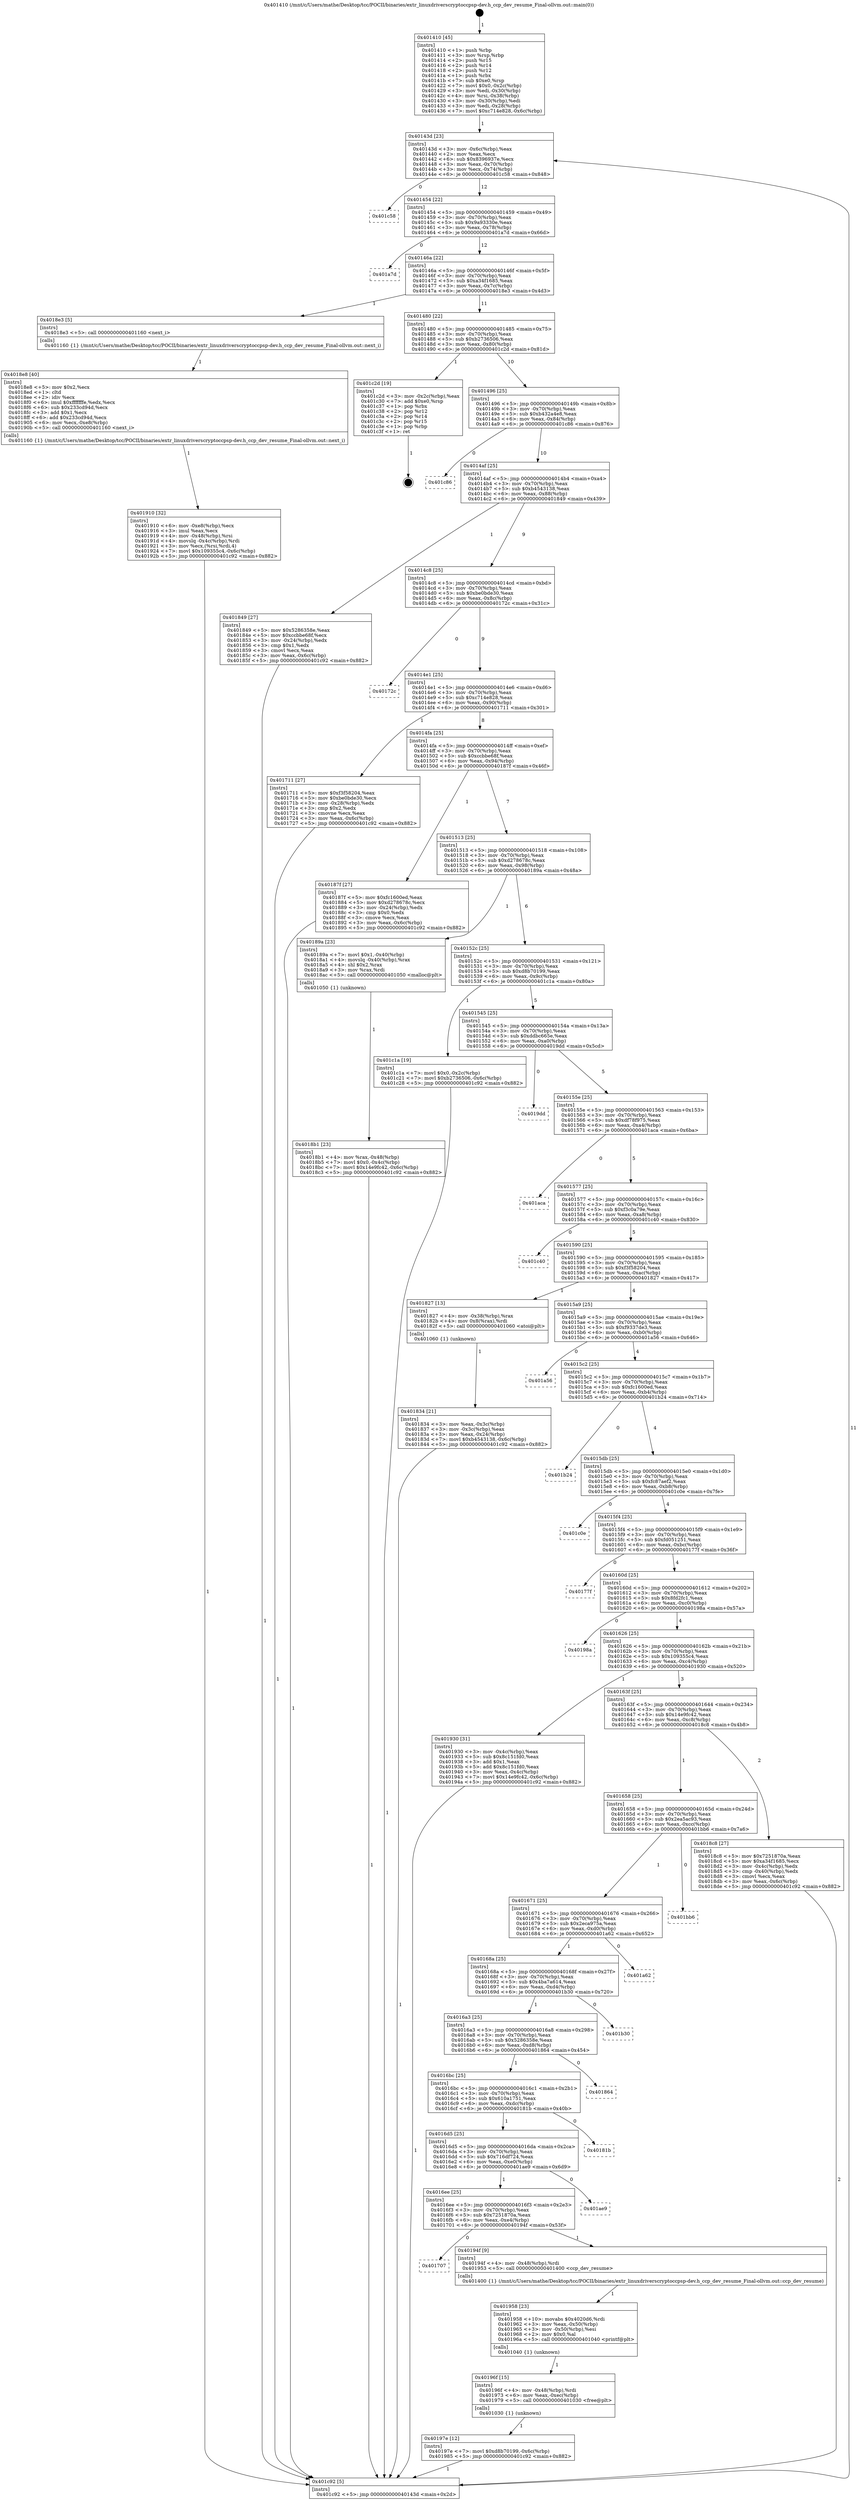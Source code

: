 digraph "0x401410" {
  label = "0x401410 (/mnt/c/Users/mathe/Desktop/tcc/POCII/binaries/extr_linuxdriverscryptoccpsp-dev.h_ccp_dev_resume_Final-ollvm.out::main(0))"
  labelloc = "t"
  node[shape=record]

  Entry [label="",width=0.3,height=0.3,shape=circle,fillcolor=black,style=filled]
  "0x40143d" [label="{
     0x40143d [23]\l
     | [instrs]\l
     &nbsp;&nbsp;0x40143d \<+3\>: mov -0x6c(%rbp),%eax\l
     &nbsp;&nbsp;0x401440 \<+2\>: mov %eax,%ecx\l
     &nbsp;&nbsp;0x401442 \<+6\>: sub $0x8396937e,%ecx\l
     &nbsp;&nbsp;0x401448 \<+3\>: mov %eax,-0x70(%rbp)\l
     &nbsp;&nbsp;0x40144b \<+3\>: mov %ecx,-0x74(%rbp)\l
     &nbsp;&nbsp;0x40144e \<+6\>: je 0000000000401c58 \<main+0x848\>\l
  }"]
  "0x401c58" [label="{
     0x401c58\l
  }", style=dashed]
  "0x401454" [label="{
     0x401454 [22]\l
     | [instrs]\l
     &nbsp;&nbsp;0x401454 \<+5\>: jmp 0000000000401459 \<main+0x49\>\l
     &nbsp;&nbsp;0x401459 \<+3\>: mov -0x70(%rbp),%eax\l
     &nbsp;&nbsp;0x40145c \<+5\>: sub $0x9a93330e,%eax\l
     &nbsp;&nbsp;0x401461 \<+3\>: mov %eax,-0x78(%rbp)\l
     &nbsp;&nbsp;0x401464 \<+6\>: je 0000000000401a7d \<main+0x66d\>\l
  }"]
  Exit [label="",width=0.3,height=0.3,shape=circle,fillcolor=black,style=filled,peripheries=2]
  "0x401a7d" [label="{
     0x401a7d\l
  }", style=dashed]
  "0x40146a" [label="{
     0x40146a [22]\l
     | [instrs]\l
     &nbsp;&nbsp;0x40146a \<+5\>: jmp 000000000040146f \<main+0x5f\>\l
     &nbsp;&nbsp;0x40146f \<+3\>: mov -0x70(%rbp),%eax\l
     &nbsp;&nbsp;0x401472 \<+5\>: sub $0xa34f1685,%eax\l
     &nbsp;&nbsp;0x401477 \<+3\>: mov %eax,-0x7c(%rbp)\l
     &nbsp;&nbsp;0x40147a \<+6\>: je 00000000004018e3 \<main+0x4d3\>\l
  }"]
  "0x40197e" [label="{
     0x40197e [12]\l
     | [instrs]\l
     &nbsp;&nbsp;0x40197e \<+7\>: movl $0xd8b70199,-0x6c(%rbp)\l
     &nbsp;&nbsp;0x401985 \<+5\>: jmp 0000000000401c92 \<main+0x882\>\l
  }"]
  "0x4018e3" [label="{
     0x4018e3 [5]\l
     | [instrs]\l
     &nbsp;&nbsp;0x4018e3 \<+5\>: call 0000000000401160 \<next_i\>\l
     | [calls]\l
     &nbsp;&nbsp;0x401160 \{1\} (/mnt/c/Users/mathe/Desktop/tcc/POCII/binaries/extr_linuxdriverscryptoccpsp-dev.h_ccp_dev_resume_Final-ollvm.out::next_i)\l
  }"]
  "0x401480" [label="{
     0x401480 [22]\l
     | [instrs]\l
     &nbsp;&nbsp;0x401480 \<+5\>: jmp 0000000000401485 \<main+0x75\>\l
     &nbsp;&nbsp;0x401485 \<+3\>: mov -0x70(%rbp),%eax\l
     &nbsp;&nbsp;0x401488 \<+5\>: sub $0xb2736506,%eax\l
     &nbsp;&nbsp;0x40148d \<+3\>: mov %eax,-0x80(%rbp)\l
     &nbsp;&nbsp;0x401490 \<+6\>: je 0000000000401c2d \<main+0x81d\>\l
  }"]
  "0x40196f" [label="{
     0x40196f [15]\l
     | [instrs]\l
     &nbsp;&nbsp;0x40196f \<+4\>: mov -0x48(%rbp),%rdi\l
     &nbsp;&nbsp;0x401973 \<+6\>: mov %eax,-0xec(%rbp)\l
     &nbsp;&nbsp;0x401979 \<+5\>: call 0000000000401030 \<free@plt\>\l
     | [calls]\l
     &nbsp;&nbsp;0x401030 \{1\} (unknown)\l
  }"]
  "0x401c2d" [label="{
     0x401c2d [19]\l
     | [instrs]\l
     &nbsp;&nbsp;0x401c2d \<+3\>: mov -0x2c(%rbp),%eax\l
     &nbsp;&nbsp;0x401c30 \<+7\>: add $0xe0,%rsp\l
     &nbsp;&nbsp;0x401c37 \<+1\>: pop %rbx\l
     &nbsp;&nbsp;0x401c38 \<+2\>: pop %r12\l
     &nbsp;&nbsp;0x401c3a \<+2\>: pop %r14\l
     &nbsp;&nbsp;0x401c3c \<+2\>: pop %r15\l
     &nbsp;&nbsp;0x401c3e \<+1\>: pop %rbp\l
     &nbsp;&nbsp;0x401c3f \<+1\>: ret\l
  }"]
  "0x401496" [label="{
     0x401496 [25]\l
     | [instrs]\l
     &nbsp;&nbsp;0x401496 \<+5\>: jmp 000000000040149b \<main+0x8b\>\l
     &nbsp;&nbsp;0x40149b \<+3\>: mov -0x70(%rbp),%eax\l
     &nbsp;&nbsp;0x40149e \<+5\>: sub $0xb432a4e8,%eax\l
     &nbsp;&nbsp;0x4014a3 \<+6\>: mov %eax,-0x84(%rbp)\l
     &nbsp;&nbsp;0x4014a9 \<+6\>: je 0000000000401c86 \<main+0x876\>\l
  }"]
  "0x401958" [label="{
     0x401958 [23]\l
     | [instrs]\l
     &nbsp;&nbsp;0x401958 \<+10\>: movabs $0x4020d6,%rdi\l
     &nbsp;&nbsp;0x401962 \<+3\>: mov %eax,-0x50(%rbp)\l
     &nbsp;&nbsp;0x401965 \<+3\>: mov -0x50(%rbp),%esi\l
     &nbsp;&nbsp;0x401968 \<+2\>: mov $0x0,%al\l
     &nbsp;&nbsp;0x40196a \<+5\>: call 0000000000401040 \<printf@plt\>\l
     | [calls]\l
     &nbsp;&nbsp;0x401040 \{1\} (unknown)\l
  }"]
  "0x401c86" [label="{
     0x401c86\l
  }", style=dashed]
  "0x4014af" [label="{
     0x4014af [25]\l
     | [instrs]\l
     &nbsp;&nbsp;0x4014af \<+5\>: jmp 00000000004014b4 \<main+0xa4\>\l
     &nbsp;&nbsp;0x4014b4 \<+3\>: mov -0x70(%rbp),%eax\l
     &nbsp;&nbsp;0x4014b7 \<+5\>: sub $0xb4543138,%eax\l
     &nbsp;&nbsp;0x4014bc \<+6\>: mov %eax,-0x88(%rbp)\l
     &nbsp;&nbsp;0x4014c2 \<+6\>: je 0000000000401849 \<main+0x439\>\l
  }"]
  "0x401707" [label="{
     0x401707\l
  }", style=dashed]
  "0x401849" [label="{
     0x401849 [27]\l
     | [instrs]\l
     &nbsp;&nbsp;0x401849 \<+5\>: mov $0x5286358e,%eax\l
     &nbsp;&nbsp;0x40184e \<+5\>: mov $0xccbbe68f,%ecx\l
     &nbsp;&nbsp;0x401853 \<+3\>: mov -0x24(%rbp),%edx\l
     &nbsp;&nbsp;0x401856 \<+3\>: cmp $0x1,%edx\l
     &nbsp;&nbsp;0x401859 \<+3\>: cmovl %ecx,%eax\l
     &nbsp;&nbsp;0x40185c \<+3\>: mov %eax,-0x6c(%rbp)\l
     &nbsp;&nbsp;0x40185f \<+5\>: jmp 0000000000401c92 \<main+0x882\>\l
  }"]
  "0x4014c8" [label="{
     0x4014c8 [25]\l
     | [instrs]\l
     &nbsp;&nbsp;0x4014c8 \<+5\>: jmp 00000000004014cd \<main+0xbd\>\l
     &nbsp;&nbsp;0x4014cd \<+3\>: mov -0x70(%rbp),%eax\l
     &nbsp;&nbsp;0x4014d0 \<+5\>: sub $0xbe0bde30,%eax\l
     &nbsp;&nbsp;0x4014d5 \<+6\>: mov %eax,-0x8c(%rbp)\l
     &nbsp;&nbsp;0x4014db \<+6\>: je 000000000040172c \<main+0x31c\>\l
  }"]
  "0x40194f" [label="{
     0x40194f [9]\l
     | [instrs]\l
     &nbsp;&nbsp;0x40194f \<+4\>: mov -0x48(%rbp),%rdi\l
     &nbsp;&nbsp;0x401953 \<+5\>: call 0000000000401400 \<ccp_dev_resume\>\l
     | [calls]\l
     &nbsp;&nbsp;0x401400 \{1\} (/mnt/c/Users/mathe/Desktop/tcc/POCII/binaries/extr_linuxdriverscryptoccpsp-dev.h_ccp_dev_resume_Final-ollvm.out::ccp_dev_resume)\l
  }"]
  "0x40172c" [label="{
     0x40172c\l
  }", style=dashed]
  "0x4014e1" [label="{
     0x4014e1 [25]\l
     | [instrs]\l
     &nbsp;&nbsp;0x4014e1 \<+5\>: jmp 00000000004014e6 \<main+0xd6\>\l
     &nbsp;&nbsp;0x4014e6 \<+3\>: mov -0x70(%rbp),%eax\l
     &nbsp;&nbsp;0x4014e9 \<+5\>: sub $0xc714e828,%eax\l
     &nbsp;&nbsp;0x4014ee \<+6\>: mov %eax,-0x90(%rbp)\l
     &nbsp;&nbsp;0x4014f4 \<+6\>: je 0000000000401711 \<main+0x301\>\l
  }"]
  "0x4016ee" [label="{
     0x4016ee [25]\l
     | [instrs]\l
     &nbsp;&nbsp;0x4016ee \<+5\>: jmp 00000000004016f3 \<main+0x2e3\>\l
     &nbsp;&nbsp;0x4016f3 \<+3\>: mov -0x70(%rbp),%eax\l
     &nbsp;&nbsp;0x4016f6 \<+5\>: sub $0x7251870a,%eax\l
     &nbsp;&nbsp;0x4016fb \<+6\>: mov %eax,-0xe4(%rbp)\l
     &nbsp;&nbsp;0x401701 \<+6\>: je 000000000040194f \<main+0x53f\>\l
  }"]
  "0x401711" [label="{
     0x401711 [27]\l
     | [instrs]\l
     &nbsp;&nbsp;0x401711 \<+5\>: mov $0xf3f58204,%eax\l
     &nbsp;&nbsp;0x401716 \<+5\>: mov $0xbe0bde30,%ecx\l
     &nbsp;&nbsp;0x40171b \<+3\>: mov -0x28(%rbp),%edx\l
     &nbsp;&nbsp;0x40171e \<+3\>: cmp $0x2,%edx\l
     &nbsp;&nbsp;0x401721 \<+3\>: cmovne %ecx,%eax\l
     &nbsp;&nbsp;0x401724 \<+3\>: mov %eax,-0x6c(%rbp)\l
     &nbsp;&nbsp;0x401727 \<+5\>: jmp 0000000000401c92 \<main+0x882\>\l
  }"]
  "0x4014fa" [label="{
     0x4014fa [25]\l
     | [instrs]\l
     &nbsp;&nbsp;0x4014fa \<+5\>: jmp 00000000004014ff \<main+0xef\>\l
     &nbsp;&nbsp;0x4014ff \<+3\>: mov -0x70(%rbp),%eax\l
     &nbsp;&nbsp;0x401502 \<+5\>: sub $0xccbbe68f,%eax\l
     &nbsp;&nbsp;0x401507 \<+6\>: mov %eax,-0x94(%rbp)\l
     &nbsp;&nbsp;0x40150d \<+6\>: je 000000000040187f \<main+0x46f\>\l
  }"]
  "0x401c92" [label="{
     0x401c92 [5]\l
     | [instrs]\l
     &nbsp;&nbsp;0x401c92 \<+5\>: jmp 000000000040143d \<main+0x2d\>\l
  }"]
  "0x401410" [label="{
     0x401410 [45]\l
     | [instrs]\l
     &nbsp;&nbsp;0x401410 \<+1\>: push %rbp\l
     &nbsp;&nbsp;0x401411 \<+3\>: mov %rsp,%rbp\l
     &nbsp;&nbsp;0x401414 \<+2\>: push %r15\l
     &nbsp;&nbsp;0x401416 \<+2\>: push %r14\l
     &nbsp;&nbsp;0x401418 \<+2\>: push %r12\l
     &nbsp;&nbsp;0x40141a \<+1\>: push %rbx\l
     &nbsp;&nbsp;0x40141b \<+7\>: sub $0xe0,%rsp\l
     &nbsp;&nbsp;0x401422 \<+7\>: movl $0x0,-0x2c(%rbp)\l
     &nbsp;&nbsp;0x401429 \<+3\>: mov %edi,-0x30(%rbp)\l
     &nbsp;&nbsp;0x40142c \<+4\>: mov %rsi,-0x38(%rbp)\l
     &nbsp;&nbsp;0x401430 \<+3\>: mov -0x30(%rbp),%edi\l
     &nbsp;&nbsp;0x401433 \<+3\>: mov %edi,-0x28(%rbp)\l
     &nbsp;&nbsp;0x401436 \<+7\>: movl $0xc714e828,-0x6c(%rbp)\l
  }"]
  "0x401ae9" [label="{
     0x401ae9\l
  }", style=dashed]
  "0x40187f" [label="{
     0x40187f [27]\l
     | [instrs]\l
     &nbsp;&nbsp;0x40187f \<+5\>: mov $0xfc1600ed,%eax\l
     &nbsp;&nbsp;0x401884 \<+5\>: mov $0xd278678c,%ecx\l
     &nbsp;&nbsp;0x401889 \<+3\>: mov -0x24(%rbp),%edx\l
     &nbsp;&nbsp;0x40188c \<+3\>: cmp $0x0,%edx\l
     &nbsp;&nbsp;0x40188f \<+3\>: cmove %ecx,%eax\l
     &nbsp;&nbsp;0x401892 \<+3\>: mov %eax,-0x6c(%rbp)\l
     &nbsp;&nbsp;0x401895 \<+5\>: jmp 0000000000401c92 \<main+0x882\>\l
  }"]
  "0x401513" [label="{
     0x401513 [25]\l
     | [instrs]\l
     &nbsp;&nbsp;0x401513 \<+5\>: jmp 0000000000401518 \<main+0x108\>\l
     &nbsp;&nbsp;0x401518 \<+3\>: mov -0x70(%rbp),%eax\l
     &nbsp;&nbsp;0x40151b \<+5\>: sub $0xd278678c,%eax\l
     &nbsp;&nbsp;0x401520 \<+6\>: mov %eax,-0x98(%rbp)\l
     &nbsp;&nbsp;0x401526 \<+6\>: je 000000000040189a \<main+0x48a\>\l
  }"]
  "0x4016d5" [label="{
     0x4016d5 [25]\l
     | [instrs]\l
     &nbsp;&nbsp;0x4016d5 \<+5\>: jmp 00000000004016da \<main+0x2ca\>\l
     &nbsp;&nbsp;0x4016da \<+3\>: mov -0x70(%rbp),%eax\l
     &nbsp;&nbsp;0x4016dd \<+5\>: sub $0x716df724,%eax\l
     &nbsp;&nbsp;0x4016e2 \<+6\>: mov %eax,-0xe0(%rbp)\l
     &nbsp;&nbsp;0x4016e8 \<+6\>: je 0000000000401ae9 \<main+0x6d9\>\l
  }"]
  "0x40189a" [label="{
     0x40189a [23]\l
     | [instrs]\l
     &nbsp;&nbsp;0x40189a \<+7\>: movl $0x1,-0x40(%rbp)\l
     &nbsp;&nbsp;0x4018a1 \<+4\>: movslq -0x40(%rbp),%rax\l
     &nbsp;&nbsp;0x4018a5 \<+4\>: shl $0x2,%rax\l
     &nbsp;&nbsp;0x4018a9 \<+3\>: mov %rax,%rdi\l
     &nbsp;&nbsp;0x4018ac \<+5\>: call 0000000000401050 \<malloc@plt\>\l
     | [calls]\l
     &nbsp;&nbsp;0x401050 \{1\} (unknown)\l
  }"]
  "0x40152c" [label="{
     0x40152c [25]\l
     | [instrs]\l
     &nbsp;&nbsp;0x40152c \<+5\>: jmp 0000000000401531 \<main+0x121\>\l
     &nbsp;&nbsp;0x401531 \<+3\>: mov -0x70(%rbp),%eax\l
     &nbsp;&nbsp;0x401534 \<+5\>: sub $0xd8b70199,%eax\l
     &nbsp;&nbsp;0x401539 \<+6\>: mov %eax,-0x9c(%rbp)\l
     &nbsp;&nbsp;0x40153f \<+6\>: je 0000000000401c1a \<main+0x80a\>\l
  }"]
  "0x40181b" [label="{
     0x40181b\l
  }", style=dashed]
  "0x401c1a" [label="{
     0x401c1a [19]\l
     | [instrs]\l
     &nbsp;&nbsp;0x401c1a \<+7\>: movl $0x0,-0x2c(%rbp)\l
     &nbsp;&nbsp;0x401c21 \<+7\>: movl $0xb2736506,-0x6c(%rbp)\l
     &nbsp;&nbsp;0x401c28 \<+5\>: jmp 0000000000401c92 \<main+0x882\>\l
  }"]
  "0x401545" [label="{
     0x401545 [25]\l
     | [instrs]\l
     &nbsp;&nbsp;0x401545 \<+5\>: jmp 000000000040154a \<main+0x13a\>\l
     &nbsp;&nbsp;0x40154a \<+3\>: mov -0x70(%rbp),%eax\l
     &nbsp;&nbsp;0x40154d \<+5\>: sub $0xddbc665e,%eax\l
     &nbsp;&nbsp;0x401552 \<+6\>: mov %eax,-0xa0(%rbp)\l
     &nbsp;&nbsp;0x401558 \<+6\>: je 00000000004019dd \<main+0x5cd\>\l
  }"]
  "0x4016bc" [label="{
     0x4016bc [25]\l
     | [instrs]\l
     &nbsp;&nbsp;0x4016bc \<+5\>: jmp 00000000004016c1 \<main+0x2b1\>\l
     &nbsp;&nbsp;0x4016c1 \<+3\>: mov -0x70(%rbp),%eax\l
     &nbsp;&nbsp;0x4016c4 \<+5\>: sub $0x610a1751,%eax\l
     &nbsp;&nbsp;0x4016c9 \<+6\>: mov %eax,-0xdc(%rbp)\l
     &nbsp;&nbsp;0x4016cf \<+6\>: je 000000000040181b \<main+0x40b\>\l
  }"]
  "0x4019dd" [label="{
     0x4019dd\l
  }", style=dashed]
  "0x40155e" [label="{
     0x40155e [25]\l
     | [instrs]\l
     &nbsp;&nbsp;0x40155e \<+5\>: jmp 0000000000401563 \<main+0x153\>\l
     &nbsp;&nbsp;0x401563 \<+3\>: mov -0x70(%rbp),%eax\l
     &nbsp;&nbsp;0x401566 \<+5\>: sub $0xdf78f975,%eax\l
     &nbsp;&nbsp;0x40156b \<+6\>: mov %eax,-0xa4(%rbp)\l
     &nbsp;&nbsp;0x401571 \<+6\>: je 0000000000401aca \<main+0x6ba\>\l
  }"]
  "0x401864" [label="{
     0x401864\l
  }", style=dashed]
  "0x401aca" [label="{
     0x401aca\l
  }", style=dashed]
  "0x401577" [label="{
     0x401577 [25]\l
     | [instrs]\l
     &nbsp;&nbsp;0x401577 \<+5\>: jmp 000000000040157c \<main+0x16c\>\l
     &nbsp;&nbsp;0x40157c \<+3\>: mov -0x70(%rbp),%eax\l
     &nbsp;&nbsp;0x40157f \<+5\>: sub $0xf3c0a79e,%eax\l
     &nbsp;&nbsp;0x401584 \<+6\>: mov %eax,-0xa8(%rbp)\l
     &nbsp;&nbsp;0x40158a \<+6\>: je 0000000000401c40 \<main+0x830\>\l
  }"]
  "0x4016a3" [label="{
     0x4016a3 [25]\l
     | [instrs]\l
     &nbsp;&nbsp;0x4016a3 \<+5\>: jmp 00000000004016a8 \<main+0x298\>\l
     &nbsp;&nbsp;0x4016a8 \<+3\>: mov -0x70(%rbp),%eax\l
     &nbsp;&nbsp;0x4016ab \<+5\>: sub $0x5286358e,%eax\l
     &nbsp;&nbsp;0x4016b0 \<+6\>: mov %eax,-0xd8(%rbp)\l
     &nbsp;&nbsp;0x4016b6 \<+6\>: je 0000000000401864 \<main+0x454\>\l
  }"]
  "0x401c40" [label="{
     0x401c40\l
  }", style=dashed]
  "0x401590" [label="{
     0x401590 [25]\l
     | [instrs]\l
     &nbsp;&nbsp;0x401590 \<+5\>: jmp 0000000000401595 \<main+0x185\>\l
     &nbsp;&nbsp;0x401595 \<+3\>: mov -0x70(%rbp),%eax\l
     &nbsp;&nbsp;0x401598 \<+5\>: sub $0xf3f58204,%eax\l
     &nbsp;&nbsp;0x40159d \<+6\>: mov %eax,-0xac(%rbp)\l
     &nbsp;&nbsp;0x4015a3 \<+6\>: je 0000000000401827 \<main+0x417\>\l
  }"]
  "0x401b30" [label="{
     0x401b30\l
  }", style=dashed]
  "0x401827" [label="{
     0x401827 [13]\l
     | [instrs]\l
     &nbsp;&nbsp;0x401827 \<+4\>: mov -0x38(%rbp),%rax\l
     &nbsp;&nbsp;0x40182b \<+4\>: mov 0x8(%rax),%rdi\l
     &nbsp;&nbsp;0x40182f \<+5\>: call 0000000000401060 \<atoi@plt\>\l
     | [calls]\l
     &nbsp;&nbsp;0x401060 \{1\} (unknown)\l
  }"]
  "0x4015a9" [label="{
     0x4015a9 [25]\l
     | [instrs]\l
     &nbsp;&nbsp;0x4015a9 \<+5\>: jmp 00000000004015ae \<main+0x19e\>\l
     &nbsp;&nbsp;0x4015ae \<+3\>: mov -0x70(%rbp),%eax\l
     &nbsp;&nbsp;0x4015b1 \<+5\>: sub $0xf9337de3,%eax\l
     &nbsp;&nbsp;0x4015b6 \<+6\>: mov %eax,-0xb0(%rbp)\l
     &nbsp;&nbsp;0x4015bc \<+6\>: je 0000000000401a56 \<main+0x646\>\l
  }"]
  "0x401834" [label="{
     0x401834 [21]\l
     | [instrs]\l
     &nbsp;&nbsp;0x401834 \<+3\>: mov %eax,-0x3c(%rbp)\l
     &nbsp;&nbsp;0x401837 \<+3\>: mov -0x3c(%rbp),%eax\l
     &nbsp;&nbsp;0x40183a \<+3\>: mov %eax,-0x24(%rbp)\l
     &nbsp;&nbsp;0x40183d \<+7\>: movl $0xb4543138,-0x6c(%rbp)\l
     &nbsp;&nbsp;0x401844 \<+5\>: jmp 0000000000401c92 \<main+0x882\>\l
  }"]
  "0x4018b1" [label="{
     0x4018b1 [23]\l
     | [instrs]\l
     &nbsp;&nbsp;0x4018b1 \<+4\>: mov %rax,-0x48(%rbp)\l
     &nbsp;&nbsp;0x4018b5 \<+7\>: movl $0x0,-0x4c(%rbp)\l
     &nbsp;&nbsp;0x4018bc \<+7\>: movl $0x14e9fc42,-0x6c(%rbp)\l
     &nbsp;&nbsp;0x4018c3 \<+5\>: jmp 0000000000401c92 \<main+0x882\>\l
  }"]
  "0x40168a" [label="{
     0x40168a [25]\l
     | [instrs]\l
     &nbsp;&nbsp;0x40168a \<+5\>: jmp 000000000040168f \<main+0x27f\>\l
     &nbsp;&nbsp;0x40168f \<+3\>: mov -0x70(%rbp),%eax\l
     &nbsp;&nbsp;0x401692 \<+5\>: sub $0x4ba7a614,%eax\l
     &nbsp;&nbsp;0x401697 \<+6\>: mov %eax,-0xd4(%rbp)\l
     &nbsp;&nbsp;0x40169d \<+6\>: je 0000000000401b30 \<main+0x720\>\l
  }"]
  "0x401a56" [label="{
     0x401a56\l
  }", style=dashed]
  "0x4015c2" [label="{
     0x4015c2 [25]\l
     | [instrs]\l
     &nbsp;&nbsp;0x4015c2 \<+5\>: jmp 00000000004015c7 \<main+0x1b7\>\l
     &nbsp;&nbsp;0x4015c7 \<+3\>: mov -0x70(%rbp),%eax\l
     &nbsp;&nbsp;0x4015ca \<+5\>: sub $0xfc1600ed,%eax\l
     &nbsp;&nbsp;0x4015cf \<+6\>: mov %eax,-0xb4(%rbp)\l
     &nbsp;&nbsp;0x4015d5 \<+6\>: je 0000000000401b24 \<main+0x714\>\l
  }"]
  "0x401a62" [label="{
     0x401a62\l
  }", style=dashed]
  "0x401b24" [label="{
     0x401b24\l
  }", style=dashed]
  "0x4015db" [label="{
     0x4015db [25]\l
     | [instrs]\l
     &nbsp;&nbsp;0x4015db \<+5\>: jmp 00000000004015e0 \<main+0x1d0\>\l
     &nbsp;&nbsp;0x4015e0 \<+3\>: mov -0x70(%rbp),%eax\l
     &nbsp;&nbsp;0x4015e3 \<+5\>: sub $0xfc87aef2,%eax\l
     &nbsp;&nbsp;0x4015e8 \<+6\>: mov %eax,-0xb8(%rbp)\l
     &nbsp;&nbsp;0x4015ee \<+6\>: je 0000000000401c0e \<main+0x7fe\>\l
  }"]
  "0x401671" [label="{
     0x401671 [25]\l
     | [instrs]\l
     &nbsp;&nbsp;0x401671 \<+5\>: jmp 0000000000401676 \<main+0x266\>\l
     &nbsp;&nbsp;0x401676 \<+3\>: mov -0x70(%rbp),%eax\l
     &nbsp;&nbsp;0x401679 \<+5\>: sub $0x2eca975a,%eax\l
     &nbsp;&nbsp;0x40167e \<+6\>: mov %eax,-0xd0(%rbp)\l
     &nbsp;&nbsp;0x401684 \<+6\>: je 0000000000401a62 \<main+0x652\>\l
  }"]
  "0x401c0e" [label="{
     0x401c0e\l
  }", style=dashed]
  "0x4015f4" [label="{
     0x4015f4 [25]\l
     | [instrs]\l
     &nbsp;&nbsp;0x4015f4 \<+5\>: jmp 00000000004015f9 \<main+0x1e9\>\l
     &nbsp;&nbsp;0x4015f9 \<+3\>: mov -0x70(%rbp),%eax\l
     &nbsp;&nbsp;0x4015fc \<+5\>: sub $0xfd051251,%eax\l
     &nbsp;&nbsp;0x401601 \<+6\>: mov %eax,-0xbc(%rbp)\l
     &nbsp;&nbsp;0x401607 \<+6\>: je 000000000040177f \<main+0x36f\>\l
  }"]
  "0x401bb6" [label="{
     0x401bb6\l
  }", style=dashed]
  "0x40177f" [label="{
     0x40177f\l
  }", style=dashed]
  "0x40160d" [label="{
     0x40160d [25]\l
     | [instrs]\l
     &nbsp;&nbsp;0x40160d \<+5\>: jmp 0000000000401612 \<main+0x202\>\l
     &nbsp;&nbsp;0x401612 \<+3\>: mov -0x70(%rbp),%eax\l
     &nbsp;&nbsp;0x401615 \<+5\>: sub $0x8fd2fc1,%eax\l
     &nbsp;&nbsp;0x40161a \<+6\>: mov %eax,-0xc0(%rbp)\l
     &nbsp;&nbsp;0x401620 \<+6\>: je 000000000040198a \<main+0x57a\>\l
  }"]
  "0x401910" [label="{
     0x401910 [32]\l
     | [instrs]\l
     &nbsp;&nbsp;0x401910 \<+6\>: mov -0xe8(%rbp),%ecx\l
     &nbsp;&nbsp;0x401916 \<+3\>: imul %eax,%ecx\l
     &nbsp;&nbsp;0x401919 \<+4\>: mov -0x48(%rbp),%rsi\l
     &nbsp;&nbsp;0x40191d \<+4\>: movslq -0x4c(%rbp),%rdi\l
     &nbsp;&nbsp;0x401921 \<+3\>: mov %ecx,(%rsi,%rdi,4)\l
     &nbsp;&nbsp;0x401924 \<+7\>: movl $0x109355c4,-0x6c(%rbp)\l
     &nbsp;&nbsp;0x40192b \<+5\>: jmp 0000000000401c92 \<main+0x882\>\l
  }"]
  "0x40198a" [label="{
     0x40198a\l
  }", style=dashed]
  "0x401626" [label="{
     0x401626 [25]\l
     | [instrs]\l
     &nbsp;&nbsp;0x401626 \<+5\>: jmp 000000000040162b \<main+0x21b\>\l
     &nbsp;&nbsp;0x40162b \<+3\>: mov -0x70(%rbp),%eax\l
     &nbsp;&nbsp;0x40162e \<+5\>: sub $0x109355c4,%eax\l
     &nbsp;&nbsp;0x401633 \<+6\>: mov %eax,-0xc4(%rbp)\l
     &nbsp;&nbsp;0x401639 \<+6\>: je 0000000000401930 \<main+0x520\>\l
  }"]
  "0x4018e8" [label="{
     0x4018e8 [40]\l
     | [instrs]\l
     &nbsp;&nbsp;0x4018e8 \<+5\>: mov $0x2,%ecx\l
     &nbsp;&nbsp;0x4018ed \<+1\>: cltd\l
     &nbsp;&nbsp;0x4018ee \<+2\>: idiv %ecx\l
     &nbsp;&nbsp;0x4018f0 \<+6\>: imul $0xfffffffe,%edx,%ecx\l
     &nbsp;&nbsp;0x4018f6 \<+6\>: sub $0x233cd94d,%ecx\l
     &nbsp;&nbsp;0x4018fc \<+3\>: add $0x1,%ecx\l
     &nbsp;&nbsp;0x4018ff \<+6\>: add $0x233cd94d,%ecx\l
     &nbsp;&nbsp;0x401905 \<+6\>: mov %ecx,-0xe8(%rbp)\l
     &nbsp;&nbsp;0x40190b \<+5\>: call 0000000000401160 \<next_i\>\l
     | [calls]\l
     &nbsp;&nbsp;0x401160 \{1\} (/mnt/c/Users/mathe/Desktop/tcc/POCII/binaries/extr_linuxdriverscryptoccpsp-dev.h_ccp_dev_resume_Final-ollvm.out::next_i)\l
  }"]
  "0x401930" [label="{
     0x401930 [31]\l
     | [instrs]\l
     &nbsp;&nbsp;0x401930 \<+3\>: mov -0x4c(%rbp),%eax\l
     &nbsp;&nbsp;0x401933 \<+5\>: sub $0x8c151fd0,%eax\l
     &nbsp;&nbsp;0x401938 \<+3\>: add $0x1,%eax\l
     &nbsp;&nbsp;0x40193b \<+5\>: add $0x8c151fd0,%eax\l
     &nbsp;&nbsp;0x401940 \<+3\>: mov %eax,-0x4c(%rbp)\l
     &nbsp;&nbsp;0x401943 \<+7\>: movl $0x14e9fc42,-0x6c(%rbp)\l
     &nbsp;&nbsp;0x40194a \<+5\>: jmp 0000000000401c92 \<main+0x882\>\l
  }"]
  "0x40163f" [label="{
     0x40163f [25]\l
     | [instrs]\l
     &nbsp;&nbsp;0x40163f \<+5\>: jmp 0000000000401644 \<main+0x234\>\l
     &nbsp;&nbsp;0x401644 \<+3\>: mov -0x70(%rbp),%eax\l
     &nbsp;&nbsp;0x401647 \<+5\>: sub $0x14e9fc42,%eax\l
     &nbsp;&nbsp;0x40164c \<+6\>: mov %eax,-0xc8(%rbp)\l
     &nbsp;&nbsp;0x401652 \<+6\>: je 00000000004018c8 \<main+0x4b8\>\l
  }"]
  "0x401658" [label="{
     0x401658 [25]\l
     | [instrs]\l
     &nbsp;&nbsp;0x401658 \<+5\>: jmp 000000000040165d \<main+0x24d\>\l
     &nbsp;&nbsp;0x40165d \<+3\>: mov -0x70(%rbp),%eax\l
     &nbsp;&nbsp;0x401660 \<+5\>: sub $0x2ea5ac93,%eax\l
     &nbsp;&nbsp;0x401665 \<+6\>: mov %eax,-0xcc(%rbp)\l
     &nbsp;&nbsp;0x40166b \<+6\>: je 0000000000401bb6 \<main+0x7a6\>\l
  }"]
  "0x4018c8" [label="{
     0x4018c8 [27]\l
     | [instrs]\l
     &nbsp;&nbsp;0x4018c8 \<+5\>: mov $0x7251870a,%eax\l
     &nbsp;&nbsp;0x4018cd \<+5\>: mov $0xa34f1685,%ecx\l
     &nbsp;&nbsp;0x4018d2 \<+3\>: mov -0x4c(%rbp),%edx\l
     &nbsp;&nbsp;0x4018d5 \<+3\>: cmp -0x40(%rbp),%edx\l
     &nbsp;&nbsp;0x4018d8 \<+3\>: cmovl %ecx,%eax\l
     &nbsp;&nbsp;0x4018db \<+3\>: mov %eax,-0x6c(%rbp)\l
     &nbsp;&nbsp;0x4018de \<+5\>: jmp 0000000000401c92 \<main+0x882\>\l
  }"]
  Entry -> "0x401410" [label=" 1"]
  "0x40143d" -> "0x401c58" [label=" 0"]
  "0x40143d" -> "0x401454" [label=" 12"]
  "0x401c2d" -> Exit [label=" 1"]
  "0x401454" -> "0x401a7d" [label=" 0"]
  "0x401454" -> "0x40146a" [label=" 12"]
  "0x401c1a" -> "0x401c92" [label=" 1"]
  "0x40146a" -> "0x4018e3" [label=" 1"]
  "0x40146a" -> "0x401480" [label=" 11"]
  "0x40197e" -> "0x401c92" [label=" 1"]
  "0x401480" -> "0x401c2d" [label=" 1"]
  "0x401480" -> "0x401496" [label=" 10"]
  "0x40196f" -> "0x40197e" [label=" 1"]
  "0x401496" -> "0x401c86" [label=" 0"]
  "0x401496" -> "0x4014af" [label=" 10"]
  "0x401958" -> "0x40196f" [label=" 1"]
  "0x4014af" -> "0x401849" [label=" 1"]
  "0x4014af" -> "0x4014c8" [label=" 9"]
  "0x40194f" -> "0x401958" [label=" 1"]
  "0x4014c8" -> "0x40172c" [label=" 0"]
  "0x4014c8" -> "0x4014e1" [label=" 9"]
  "0x4016ee" -> "0x401707" [label=" 0"]
  "0x4014e1" -> "0x401711" [label=" 1"]
  "0x4014e1" -> "0x4014fa" [label=" 8"]
  "0x401711" -> "0x401c92" [label=" 1"]
  "0x401410" -> "0x40143d" [label=" 1"]
  "0x401c92" -> "0x40143d" [label=" 11"]
  "0x4016ee" -> "0x40194f" [label=" 1"]
  "0x4014fa" -> "0x40187f" [label=" 1"]
  "0x4014fa" -> "0x401513" [label=" 7"]
  "0x4016d5" -> "0x4016ee" [label=" 1"]
  "0x401513" -> "0x40189a" [label=" 1"]
  "0x401513" -> "0x40152c" [label=" 6"]
  "0x4016d5" -> "0x401ae9" [label=" 0"]
  "0x40152c" -> "0x401c1a" [label=" 1"]
  "0x40152c" -> "0x401545" [label=" 5"]
  "0x4016bc" -> "0x4016d5" [label=" 1"]
  "0x401545" -> "0x4019dd" [label=" 0"]
  "0x401545" -> "0x40155e" [label=" 5"]
  "0x4016bc" -> "0x40181b" [label=" 0"]
  "0x40155e" -> "0x401aca" [label=" 0"]
  "0x40155e" -> "0x401577" [label=" 5"]
  "0x4016a3" -> "0x4016bc" [label=" 1"]
  "0x401577" -> "0x401c40" [label=" 0"]
  "0x401577" -> "0x401590" [label=" 5"]
  "0x4016a3" -> "0x401864" [label=" 0"]
  "0x401590" -> "0x401827" [label=" 1"]
  "0x401590" -> "0x4015a9" [label=" 4"]
  "0x401827" -> "0x401834" [label=" 1"]
  "0x401834" -> "0x401c92" [label=" 1"]
  "0x401849" -> "0x401c92" [label=" 1"]
  "0x40187f" -> "0x401c92" [label=" 1"]
  "0x40189a" -> "0x4018b1" [label=" 1"]
  "0x4018b1" -> "0x401c92" [label=" 1"]
  "0x40168a" -> "0x4016a3" [label=" 1"]
  "0x4015a9" -> "0x401a56" [label=" 0"]
  "0x4015a9" -> "0x4015c2" [label=" 4"]
  "0x40168a" -> "0x401b30" [label=" 0"]
  "0x4015c2" -> "0x401b24" [label=" 0"]
  "0x4015c2" -> "0x4015db" [label=" 4"]
  "0x401671" -> "0x40168a" [label=" 1"]
  "0x4015db" -> "0x401c0e" [label=" 0"]
  "0x4015db" -> "0x4015f4" [label=" 4"]
  "0x401671" -> "0x401a62" [label=" 0"]
  "0x4015f4" -> "0x40177f" [label=" 0"]
  "0x4015f4" -> "0x40160d" [label=" 4"]
  "0x401658" -> "0x401671" [label=" 1"]
  "0x40160d" -> "0x40198a" [label=" 0"]
  "0x40160d" -> "0x401626" [label=" 4"]
  "0x401658" -> "0x401bb6" [label=" 0"]
  "0x401626" -> "0x401930" [label=" 1"]
  "0x401626" -> "0x40163f" [label=" 3"]
  "0x401930" -> "0x401c92" [label=" 1"]
  "0x40163f" -> "0x4018c8" [label=" 2"]
  "0x40163f" -> "0x401658" [label=" 1"]
  "0x4018c8" -> "0x401c92" [label=" 2"]
  "0x4018e3" -> "0x4018e8" [label=" 1"]
  "0x4018e8" -> "0x401910" [label=" 1"]
  "0x401910" -> "0x401c92" [label=" 1"]
}
